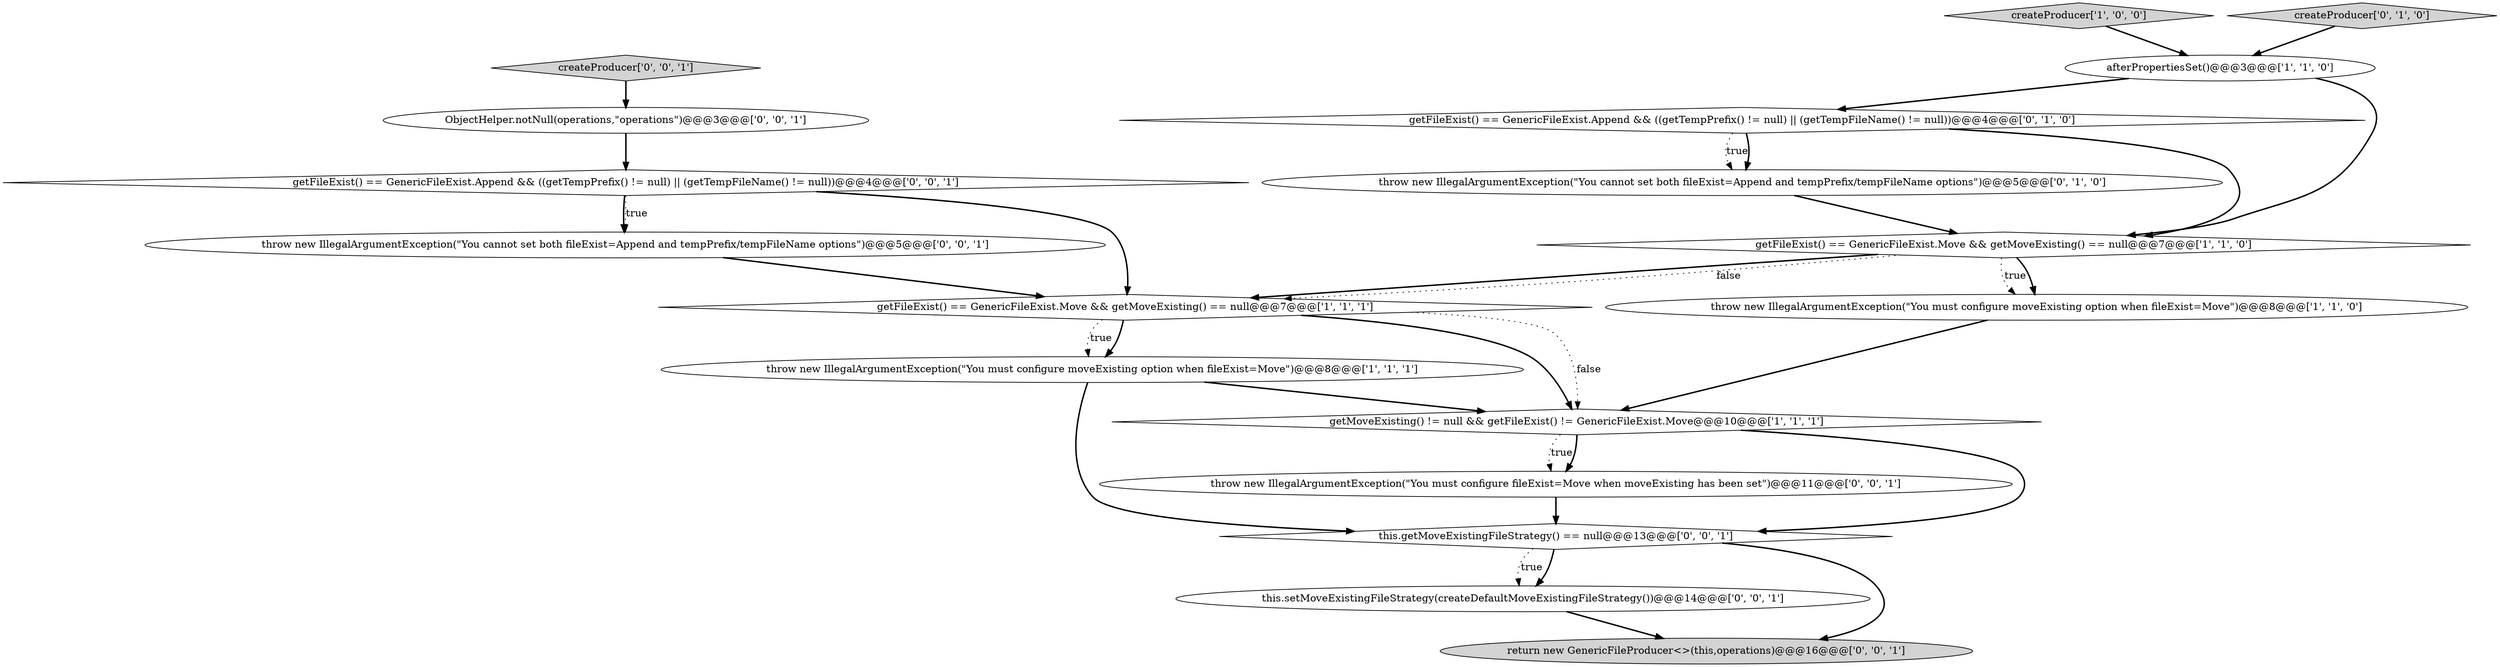 digraph {
9 [style = filled, label = "getFileExist() == GenericFileExist.Append && ((getTempPrefix() != null) || (getTempFileName() != null))@@@4@@@['0', '1', '0']", fillcolor = white, shape = diamond image = "AAA1AAABBB2BBB"];
4 [style = filled, label = "createProducer['1', '0', '0']", fillcolor = lightgray, shape = diamond image = "AAA0AAABBB1BBB"];
16 [style = filled, label = "ObjectHelper.notNull(operations,\"operations\")@@@3@@@['0', '0', '1']", fillcolor = white, shape = ellipse image = "AAA0AAABBB3BBB"];
7 [style = filled, label = "throw new IllegalArgumentException(\"You cannot set both fileExist=Append and tempPrefix/tempFileName options\")@@@5@@@['0', '1', '0']", fillcolor = white, shape = ellipse image = "AAA1AAABBB2BBB"];
13 [style = filled, label = "this.setMoveExistingFileStrategy(createDefaultMoveExistingFileStrategy())@@@14@@@['0', '0', '1']", fillcolor = white, shape = ellipse image = "AAA0AAABBB3BBB"];
3 [style = filled, label = "getFileExist() == GenericFileExist.Move && getMoveExisting() == null@@@7@@@['1', '1', '1']", fillcolor = white, shape = diamond image = "AAA0AAABBB1BBB"];
6 [style = filled, label = "throw new IllegalArgumentException(\"You must configure moveExisting option when fileExist=Move\")@@@8@@@['1', '1', '1']", fillcolor = white, shape = ellipse image = "AAA0AAABBB1BBB"];
8 [style = filled, label = "createProducer['0', '1', '0']", fillcolor = lightgray, shape = diamond image = "AAA0AAABBB2BBB"];
5 [style = filled, label = "throw new IllegalArgumentException(\"You must configure moveExisting option when fileExist=Move\")@@@8@@@['1', '1', '0']", fillcolor = white, shape = ellipse image = "AAA0AAABBB1BBB"];
10 [style = filled, label = "throw new IllegalArgumentException(\"You cannot set both fileExist=Append and tempPrefix/tempFileName options\")@@@5@@@['0', '0', '1']", fillcolor = white, shape = ellipse image = "AAA0AAABBB3BBB"];
2 [style = filled, label = "getMoveExisting() != null && getFileExist() != GenericFileExist.Move@@@10@@@['1', '1', '1']", fillcolor = white, shape = diamond image = "AAA0AAABBB1BBB"];
11 [style = filled, label = "this.getMoveExistingFileStrategy() == null@@@13@@@['0', '0', '1']", fillcolor = white, shape = diamond image = "AAA0AAABBB3BBB"];
0 [style = filled, label = "getFileExist() == GenericFileExist.Move && getMoveExisting() == null@@@7@@@['1', '1', '0']", fillcolor = white, shape = diamond image = "AAA0AAABBB1BBB"];
12 [style = filled, label = "getFileExist() == GenericFileExist.Append && ((getTempPrefix() != null) || (getTempFileName() != null))@@@4@@@['0', '0', '1']", fillcolor = white, shape = diamond image = "AAA0AAABBB3BBB"];
14 [style = filled, label = "throw new IllegalArgumentException(\"You must configure fileExist=Move when moveExisting has been set\")@@@11@@@['0', '0', '1']", fillcolor = white, shape = ellipse image = "AAA0AAABBB3BBB"];
17 [style = filled, label = "return new GenericFileProducer<>(this,operations)@@@16@@@['0', '0', '1']", fillcolor = lightgray, shape = ellipse image = "AAA0AAABBB3BBB"];
1 [style = filled, label = "afterPropertiesSet()@@@3@@@['1', '1', '0']", fillcolor = white, shape = ellipse image = "AAA0AAABBB1BBB"];
15 [style = filled, label = "createProducer['0', '0', '1']", fillcolor = lightgray, shape = diamond image = "AAA0AAABBB3BBB"];
5->2 [style = bold, label=""];
12->10 [style = dotted, label="true"];
3->2 [style = dotted, label="false"];
1->9 [style = bold, label=""];
3->2 [style = bold, label=""];
2->11 [style = bold, label=""];
13->17 [style = bold, label=""];
9->7 [style = dotted, label="true"];
6->11 [style = bold, label=""];
0->3 [style = bold, label=""];
9->0 [style = bold, label=""];
11->17 [style = bold, label=""];
14->11 [style = bold, label=""];
2->14 [style = dotted, label="true"];
10->3 [style = bold, label=""];
4->1 [style = bold, label=""];
6->2 [style = bold, label=""];
3->6 [style = bold, label=""];
0->5 [style = dotted, label="true"];
8->1 [style = bold, label=""];
16->12 [style = bold, label=""];
12->10 [style = bold, label=""];
0->3 [style = dotted, label="false"];
12->3 [style = bold, label=""];
7->0 [style = bold, label=""];
3->6 [style = dotted, label="true"];
15->16 [style = bold, label=""];
11->13 [style = bold, label=""];
2->14 [style = bold, label=""];
0->5 [style = bold, label=""];
11->13 [style = dotted, label="true"];
1->0 [style = bold, label=""];
9->7 [style = bold, label=""];
}
